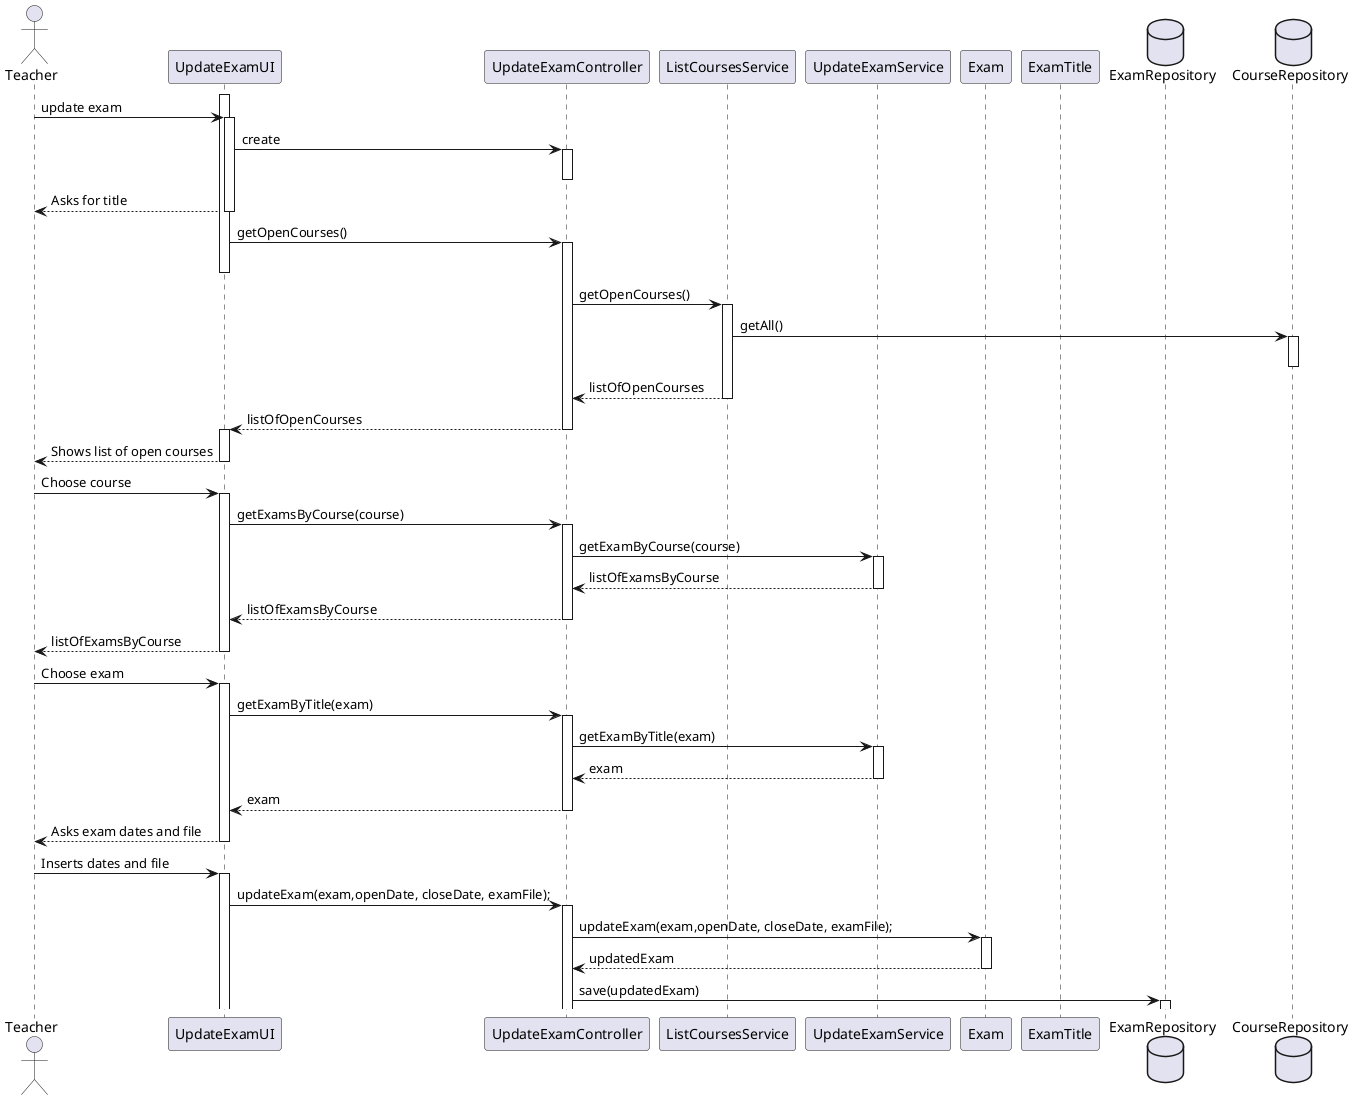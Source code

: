 @startuml

autoactivate on

actor Teacher as T
participant "UpdateExamUI" as UI
participant "UpdateExamController" as EC
participant "ListCoursesService" as S
participant "UpdateExamService" as ES
participant "Exam" as E
participant "ExamTitle" as ET
database "ExamRepository" as ER
database "CourseRepository" as CR


activate UI
T -> UI: update exam
UI -> EC: create
deactivate EC
UI --> T: Asks for title
UI->EC:getOpenCourses()
deactivate UI
EC->S:getOpenCourses()
S->CR:getAll()
deactivate CR
S-->EC:listOfOpenCourses

EC-->UI:listOfOpenCourses
activate UI
UI-->T: Shows list of open courses
T->UI: Choose course
UI->EC:getExamsByCourse(course)
EC->ES:getExamByCourse(course)
ES-->EC:listOfExamsByCourse
EC-->UI:listOfExamsByCourse
UI-->T:listOfExamsByCourse

T->UI:Choose exam
UI->EC:getExamByTitle(exam)
EC->ES:getExamByTitle(exam)
ES-->EC:exam
EC-->UI:exam
UI-->T: Asks exam dates and file
T->UI: Inserts dates and file

UI->EC:updateExam(exam,openDate, closeDate, examFile);
EC->E: updateExam(exam,openDate, closeDate, examFile);
E-->EC: updatedExam
EC->ER:save(updatedExam)


@enduml
